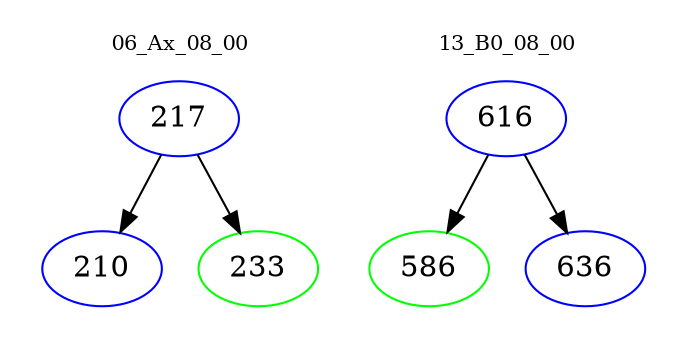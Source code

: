 digraph{
subgraph cluster_0 {
color = white
label = "06_Ax_08_00";
fontsize=10;
T0_217 [label="217", color="blue"]
T0_217 -> T0_210 [color="black"]
T0_210 [label="210", color="blue"]
T0_217 -> T0_233 [color="black"]
T0_233 [label="233", color="green"]
}
subgraph cluster_1 {
color = white
label = "13_B0_08_00";
fontsize=10;
T1_616 [label="616", color="blue"]
T1_616 -> T1_586 [color="black"]
T1_586 [label="586", color="green"]
T1_616 -> T1_636 [color="black"]
T1_636 [label="636", color="blue"]
}
}
